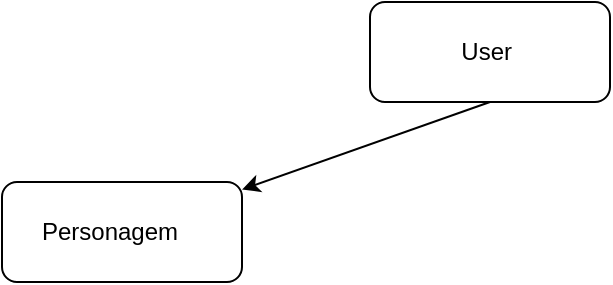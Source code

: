 <mxfile>
    <diagram id="w9vfmWgUG5nBH2N3lEZT" name="Page-1">
        <mxGraphModel dx="825" dy="528" grid="1" gridSize="10" guides="1" tooltips="1" connect="1" arrows="1" fold="1" page="1" pageScale="1" pageWidth="827" pageHeight="1169" math="0" shadow="0">
            <root>
                <mxCell id="0"/>
                <mxCell id="1" parent="0"/>
                <mxCell id="2" value="Personagem&lt;span style=&quot;white-space: pre&quot;&gt;&#9;&lt;/span&gt;" style="rounded=1;whiteSpace=wrap;html=1;" vertex="1" parent="1">
                    <mxGeometry x="170" y="160" width="120" height="50" as="geometry"/>
                </mxCell>
                <mxCell id="6" style="edgeStyle=none;html=1;exitX=0.5;exitY=1;exitDx=0;exitDy=0;" edge="1" parent="1" source="3" target="2">
                    <mxGeometry relative="1" as="geometry"/>
                </mxCell>
                <mxCell id="3" value="User&amp;nbsp;&lt;br&gt;" style="rounded=1;whiteSpace=wrap;html=1;" vertex="1" parent="1">
                    <mxGeometry x="354" y="70" width="120" height="50" as="geometry"/>
                </mxCell>
            </root>
        </mxGraphModel>
    </diagram>
</mxfile>